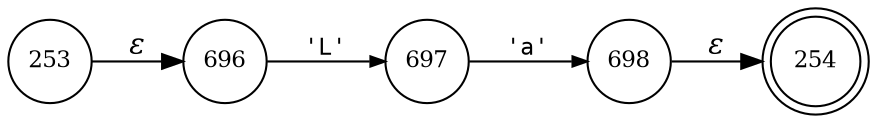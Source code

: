 digraph ATN {
rankdir=LR;
s254[fontsize=11, label="254", shape=doublecircle, fixedsize=true, width=.6];
s696[fontsize=11,label="696", shape=circle, fixedsize=true, width=.55, peripheries=1];
s697[fontsize=11,label="697", shape=circle, fixedsize=true, width=.55, peripheries=1];
s698[fontsize=11,label="698", shape=circle, fixedsize=true, width=.55, peripheries=1];
s253[fontsize=11,label="253", shape=circle, fixedsize=true, width=.55, peripheries=1];
s253 -> s696 [fontname="Times-Italic", label="&epsilon;"];
s696 -> s697 [fontsize=11, fontname="Courier", arrowsize=.7, label = "'L'", arrowhead = normal];
s697 -> s698 [fontsize=11, fontname="Courier", arrowsize=.7, label = "'a'", arrowhead = normal];
s698 -> s254 [fontname="Times-Italic", label="&epsilon;"];
}